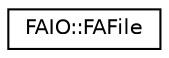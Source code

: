 digraph G
{
  edge [fontname="Helvetica",fontsize="10",labelfontname="Helvetica",labelfontsize="10"];
  node [fontname="Helvetica",fontsize="10",shape=record];
  rankdir="LR";
  Node1 [label="FAIO::FAFile",height=0.2,width=0.4,color="black", fillcolor="white", style="filled",URL="$struct_f_a_i_o_1_1_f_a_file.html"];
}
